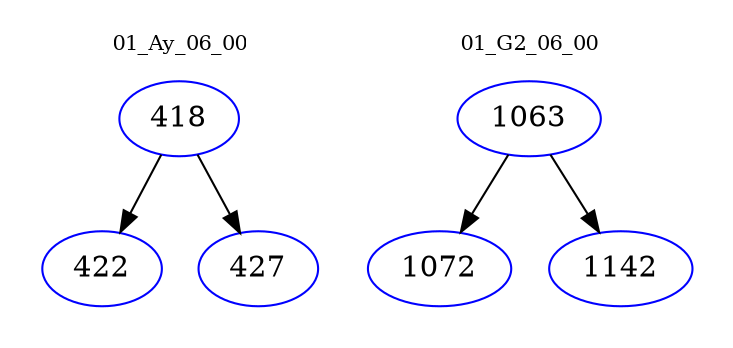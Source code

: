 digraph{
subgraph cluster_0 {
color = white
label = "01_Ay_06_00";
fontsize=10;
T0_418 [label="418", color="blue"]
T0_418 -> T0_422 [color="black"]
T0_422 [label="422", color="blue"]
T0_418 -> T0_427 [color="black"]
T0_427 [label="427", color="blue"]
}
subgraph cluster_1 {
color = white
label = "01_G2_06_00";
fontsize=10;
T1_1063 [label="1063", color="blue"]
T1_1063 -> T1_1072 [color="black"]
T1_1072 [label="1072", color="blue"]
T1_1063 -> T1_1142 [color="black"]
T1_1142 [label="1142", color="blue"]
}
}

